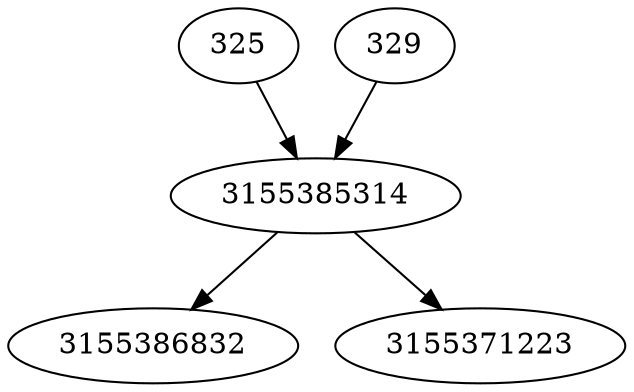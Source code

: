 strict digraph  {
3155385314;
325;
329;
3155386832;
3155371223;
3155385314 -> 3155371223;
3155385314 -> 3155386832;
325 -> 3155385314;
329 -> 3155385314;
}
